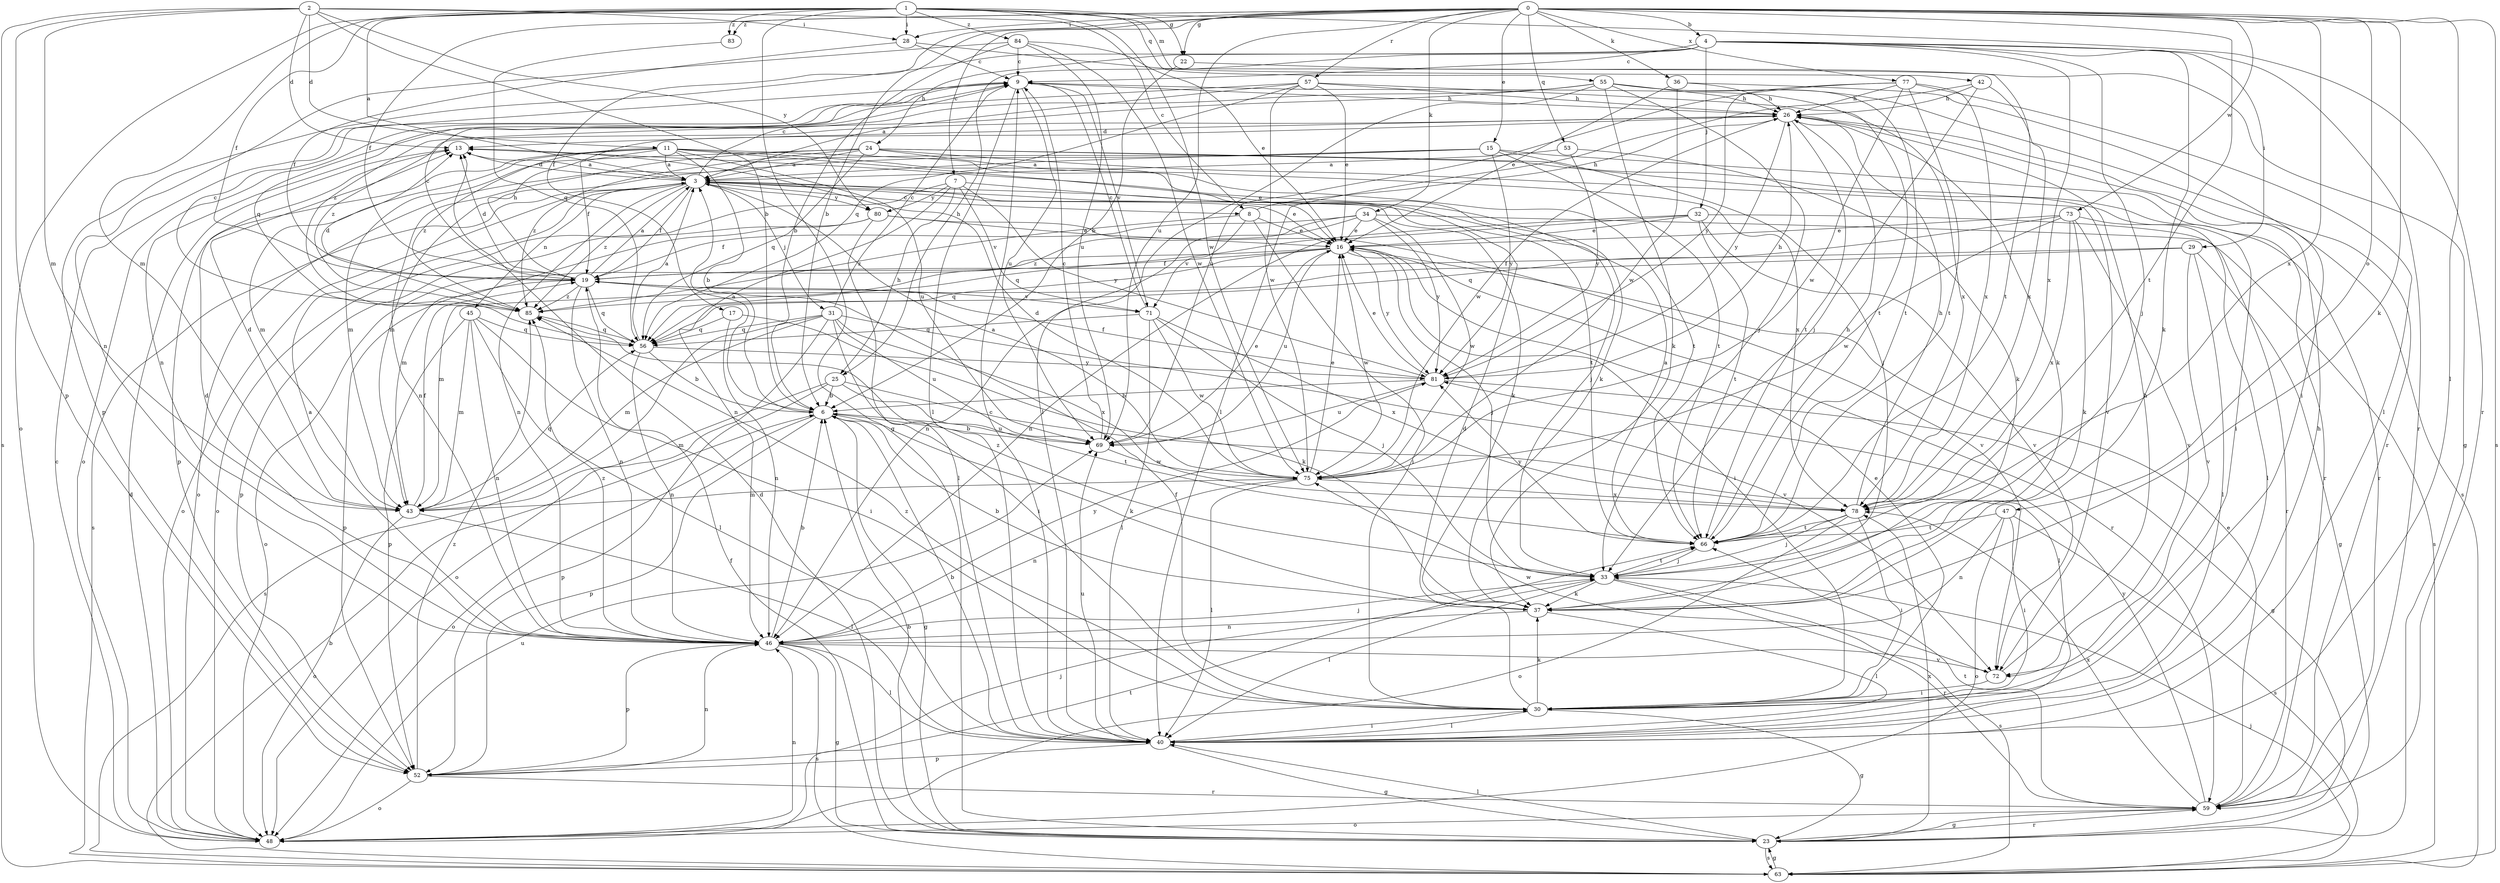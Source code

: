 strict digraph  {
0;
1;
2;
3;
4;
6;
7;
8;
9;
11;
13;
15;
16;
17;
19;
22;
23;
24;
25;
26;
28;
29;
30;
31;
32;
33;
34;
36;
37;
40;
42;
43;
45;
46;
47;
48;
52;
53;
55;
56;
57;
59;
63;
66;
69;
71;
72;
73;
75;
77;
78;
80;
81;
83;
84;
85;
0 -> 4  [label=b];
0 -> 6  [label=b];
0 -> 7  [label=c];
0 -> 15  [label=e];
0 -> 17  [label=f];
0 -> 19  [label=f];
0 -> 22  [label=g];
0 -> 28  [label=i];
0 -> 34  [label=k];
0 -> 36  [label=k];
0 -> 37  [label=k];
0 -> 40  [label=l];
0 -> 47  [label=o];
0 -> 53  [label=q];
0 -> 57  [label=r];
0 -> 63  [label=s];
0 -> 66  [label=t];
0 -> 69  [label=u];
0 -> 73  [label=w];
0 -> 77  [label=x];
0 -> 78  [label=x];
0 -> 83  [label=z];
1 -> 3  [label=a];
1 -> 19  [label=f];
1 -> 22  [label=g];
1 -> 23  [label=g];
1 -> 28  [label=i];
1 -> 42  [label=m];
1 -> 43  [label=m];
1 -> 48  [label=o];
1 -> 55  [label=q];
1 -> 59  [label=r];
1 -> 75  [label=w];
1 -> 83  [label=z];
1 -> 84  [label=z];
2 -> 6  [label=b];
2 -> 8  [label=c];
2 -> 11  [label=d];
2 -> 13  [label=d];
2 -> 28  [label=i];
2 -> 43  [label=m];
2 -> 52  [label=p];
2 -> 63  [label=s];
2 -> 80  [label=y];
3 -> 8  [label=c];
3 -> 9  [label=c];
3 -> 13  [label=d];
3 -> 16  [label=e];
3 -> 19  [label=f];
3 -> 31  [label=j];
3 -> 37  [label=k];
3 -> 45  [label=n];
3 -> 46  [label=n];
3 -> 48  [label=o];
3 -> 63  [label=s];
3 -> 66  [label=t];
3 -> 80  [label=y];
3 -> 85  [label=z];
4 -> 9  [label=c];
4 -> 24  [label=h];
4 -> 25  [label=h];
4 -> 29  [label=i];
4 -> 32  [label=j];
4 -> 33  [label=j];
4 -> 37  [label=k];
4 -> 52  [label=p];
4 -> 59  [label=r];
4 -> 78  [label=x];
6 -> 3  [label=a];
6 -> 23  [label=g];
6 -> 37  [label=k];
6 -> 48  [label=o];
6 -> 52  [label=p];
6 -> 69  [label=u];
7 -> 25  [label=h];
7 -> 33  [label=j];
7 -> 46  [label=n];
7 -> 48  [label=o];
7 -> 71  [label=v];
7 -> 80  [label=y];
7 -> 81  [label=y];
8 -> 16  [label=e];
8 -> 26  [label=h];
8 -> 30  [label=i];
8 -> 71  [label=v];
8 -> 85  [label=z];
9 -> 26  [label=h];
9 -> 40  [label=l];
9 -> 56  [label=q];
9 -> 69  [label=u];
9 -> 71  [label=v];
9 -> 78  [label=x];
11 -> 3  [label=a];
11 -> 6  [label=b];
11 -> 16  [label=e];
11 -> 19  [label=f];
11 -> 37  [label=k];
11 -> 43  [label=m];
11 -> 52  [label=p];
11 -> 66  [label=t];
11 -> 69  [label=u];
11 -> 85  [label=z];
13 -> 3  [label=a];
15 -> 3  [label=a];
15 -> 33  [label=j];
15 -> 43  [label=m];
15 -> 48  [label=o];
15 -> 59  [label=r];
15 -> 66  [label=t];
15 -> 81  [label=y];
16 -> 19  [label=f];
16 -> 30  [label=i];
16 -> 33  [label=j];
16 -> 48  [label=o];
16 -> 56  [label=q];
16 -> 59  [label=r];
16 -> 69  [label=u];
16 -> 75  [label=w];
16 -> 81  [label=y];
17 -> 37  [label=k];
17 -> 46  [label=n];
17 -> 56  [label=q];
19 -> 3  [label=a];
19 -> 9  [label=c];
19 -> 13  [label=d];
19 -> 26  [label=h];
19 -> 46  [label=n];
19 -> 52  [label=p];
19 -> 56  [label=q];
19 -> 71  [label=v];
19 -> 85  [label=z];
22 -> 6  [label=b];
22 -> 23  [label=g];
23 -> 6  [label=b];
23 -> 13  [label=d];
23 -> 19  [label=f];
23 -> 40  [label=l];
23 -> 59  [label=r];
23 -> 63  [label=s];
23 -> 78  [label=x];
24 -> 3  [label=a];
24 -> 30  [label=i];
24 -> 43  [label=m];
24 -> 46  [label=n];
24 -> 56  [label=q];
24 -> 59  [label=r];
24 -> 72  [label=v];
24 -> 78  [label=x];
24 -> 85  [label=z];
25 -> 6  [label=b];
25 -> 40  [label=l];
25 -> 43  [label=m];
25 -> 52  [label=p];
25 -> 66  [label=t];
26 -> 13  [label=d];
26 -> 37  [label=k];
26 -> 63  [label=s];
26 -> 66  [label=t];
26 -> 75  [label=w];
26 -> 81  [label=y];
26 -> 85  [label=z];
28 -> 9  [label=c];
28 -> 19  [label=f];
28 -> 66  [label=t];
29 -> 19  [label=f];
29 -> 23  [label=g];
29 -> 40  [label=l];
29 -> 43  [label=m];
29 -> 72  [label=v];
30 -> 13  [label=d];
30 -> 16  [label=e];
30 -> 19  [label=f];
30 -> 23  [label=g];
30 -> 37  [label=k];
30 -> 40  [label=l];
30 -> 85  [label=z];
31 -> 9  [label=c];
31 -> 30  [label=i];
31 -> 43  [label=m];
31 -> 48  [label=o];
31 -> 56  [label=q];
31 -> 63  [label=s];
31 -> 69  [label=u];
31 -> 72  [label=v];
31 -> 78  [label=x];
32 -> 16  [label=e];
32 -> 46  [label=n];
32 -> 56  [label=q];
32 -> 59  [label=r];
32 -> 66  [label=t];
32 -> 72  [label=v];
33 -> 37  [label=k];
33 -> 40  [label=l];
33 -> 59  [label=r];
33 -> 63  [label=s];
33 -> 66  [label=t];
33 -> 85  [label=z];
34 -> 16  [label=e];
34 -> 19  [label=f];
34 -> 46  [label=n];
34 -> 63  [label=s];
34 -> 75  [label=w];
34 -> 81  [label=y];
34 -> 85  [label=z];
36 -> 16  [label=e];
36 -> 26  [label=h];
36 -> 30  [label=i];
36 -> 75  [label=w];
37 -> 6  [label=b];
37 -> 40  [label=l];
37 -> 46  [label=n];
40 -> 6  [label=b];
40 -> 9  [label=c];
40 -> 23  [label=g];
40 -> 26  [label=h];
40 -> 30  [label=i];
40 -> 52  [label=p];
40 -> 69  [label=u];
42 -> 26  [label=h];
42 -> 33  [label=j];
42 -> 40  [label=l];
42 -> 78  [label=x];
43 -> 13  [label=d];
43 -> 19  [label=f];
43 -> 40  [label=l];
43 -> 48  [label=o];
43 -> 56  [label=q];
45 -> 30  [label=i];
45 -> 40  [label=l];
45 -> 43  [label=m];
45 -> 46  [label=n];
45 -> 52  [label=p];
45 -> 56  [label=q];
46 -> 3  [label=a];
46 -> 6  [label=b];
46 -> 13  [label=d];
46 -> 23  [label=g];
46 -> 33  [label=j];
46 -> 40  [label=l];
46 -> 52  [label=p];
46 -> 63  [label=s];
46 -> 72  [label=v];
46 -> 81  [label=y];
46 -> 85  [label=z];
47 -> 30  [label=i];
47 -> 46  [label=n];
47 -> 48  [label=o];
47 -> 63  [label=s];
47 -> 66  [label=t];
48 -> 9  [label=c];
48 -> 13  [label=d];
48 -> 46  [label=n];
48 -> 66  [label=t];
48 -> 69  [label=u];
52 -> 33  [label=j];
52 -> 46  [label=n];
52 -> 48  [label=o];
52 -> 59  [label=r];
52 -> 85  [label=z];
53 -> 3  [label=a];
53 -> 37  [label=k];
53 -> 81  [label=y];
55 -> 26  [label=h];
55 -> 33  [label=j];
55 -> 37  [label=k];
55 -> 40  [label=l];
55 -> 46  [label=n];
55 -> 59  [label=r];
55 -> 66  [label=t];
55 -> 85  [label=z];
56 -> 3  [label=a];
56 -> 6  [label=b];
56 -> 46  [label=n];
56 -> 81  [label=y];
57 -> 3  [label=a];
57 -> 16  [label=e];
57 -> 26  [label=h];
57 -> 48  [label=o];
57 -> 56  [label=q];
57 -> 66  [label=t];
57 -> 75  [label=w];
59 -> 16  [label=e];
59 -> 23  [label=g];
59 -> 48  [label=o];
59 -> 66  [label=t];
59 -> 78  [label=x];
59 -> 81  [label=y];
63 -> 6  [label=b];
63 -> 23  [label=g];
63 -> 33  [label=j];
66 -> 3  [label=a];
66 -> 26  [label=h];
66 -> 33  [label=j];
66 -> 81  [label=y];
69 -> 6  [label=b];
69 -> 9  [label=c];
69 -> 16  [label=e];
69 -> 75  [label=w];
71 -> 9  [label=c];
71 -> 33  [label=j];
71 -> 40  [label=l];
71 -> 56  [label=q];
71 -> 75  [label=w];
71 -> 78  [label=x];
72 -> 26  [label=h];
72 -> 30  [label=i];
72 -> 75  [label=w];
73 -> 16  [label=e];
73 -> 37  [label=k];
73 -> 40  [label=l];
73 -> 56  [label=q];
73 -> 72  [label=v];
73 -> 75  [label=w];
73 -> 78  [label=x];
75 -> 3  [label=a];
75 -> 13  [label=d];
75 -> 16  [label=e];
75 -> 40  [label=l];
75 -> 43  [label=m];
75 -> 46  [label=n];
75 -> 78  [label=x];
77 -> 26  [label=h];
77 -> 40  [label=l];
77 -> 66  [label=t];
77 -> 69  [label=u];
77 -> 75  [label=w];
77 -> 78  [label=x];
77 -> 81  [label=y];
78 -> 26  [label=h];
78 -> 30  [label=i];
78 -> 33  [label=j];
78 -> 48  [label=o];
78 -> 66  [label=t];
80 -> 16  [label=e];
80 -> 40  [label=l];
80 -> 43  [label=m];
80 -> 52  [label=p];
80 -> 72  [label=v];
81 -> 6  [label=b];
81 -> 16  [label=e];
81 -> 19  [label=f];
81 -> 23  [label=g];
81 -> 26  [label=h];
81 -> 69  [label=u];
83 -> 56  [label=q];
84 -> 6  [label=b];
84 -> 9  [label=c];
84 -> 16  [label=e];
84 -> 46  [label=n];
84 -> 69  [label=u];
84 -> 75  [label=w];
85 -> 9  [label=c];
85 -> 13  [label=d];
85 -> 56  [label=q];
}
